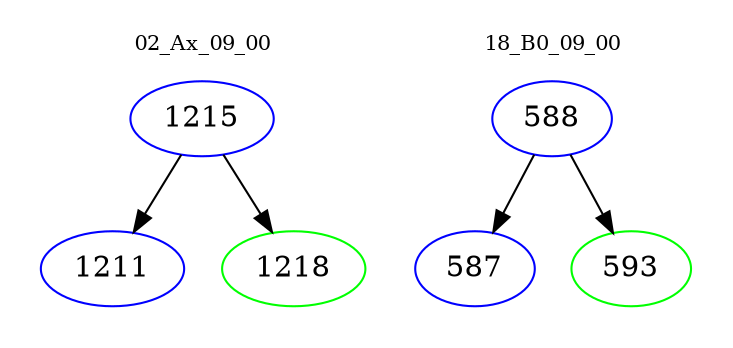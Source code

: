 digraph{
subgraph cluster_0 {
color = white
label = "02_Ax_09_00";
fontsize=10;
T0_1215 [label="1215", color="blue"]
T0_1215 -> T0_1211 [color="black"]
T0_1211 [label="1211", color="blue"]
T0_1215 -> T0_1218 [color="black"]
T0_1218 [label="1218", color="green"]
}
subgraph cluster_1 {
color = white
label = "18_B0_09_00";
fontsize=10;
T1_588 [label="588", color="blue"]
T1_588 -> T1_587 [color="black"]
T1_587 [label="587", color="blue"]
T1_588 -> T1_593 [color="black"]
T1_593 [label="593", color="green"]
}
}
